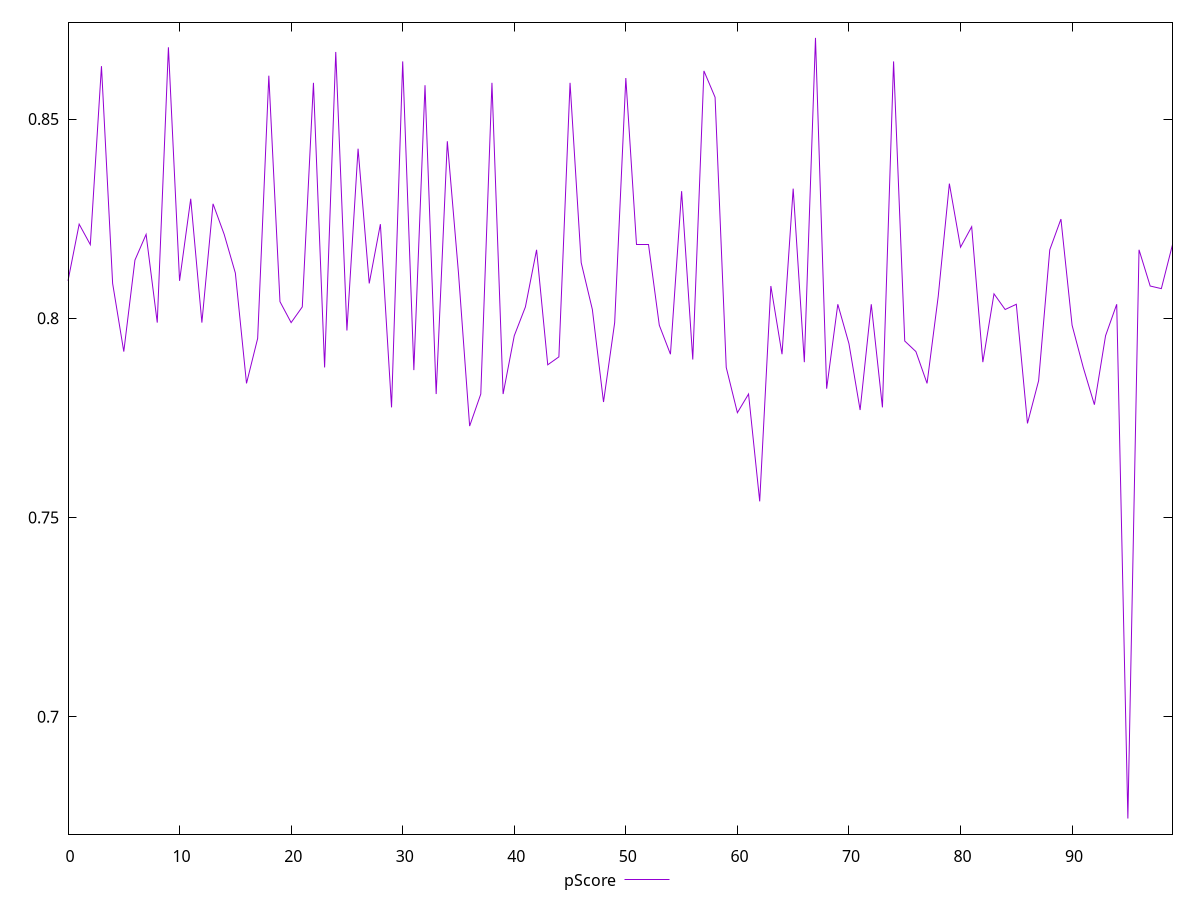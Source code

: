reset

$pScore <<EOF
0 0.809402636060828
1 0.8236195971132285
2 0.818478821112369
3 0.8632693970081604
4 0.8087506864660499
5 0.7916484516376057
6 0.8146010044928074
7 0.8210535555611554
8 0.7989178886164037
9 0.8680072404703056
10 0.809402636060828
11 0.8299948987315339
12 0.7989178886164037
13 0.8287245230509821
14 0.8210535555611554
15 0.8113556541937215
16 0.7836682712151056
17 0.7949584893006941
18 0.860880125577179
19 0.804174244527387
20 0.7989178886164037
21 0.8028626975320403
22 0.8590795068847735
23 0.7876644797935379
24 0.866827957789083
25 0.7969399599208062
26 0.842560368337856
27 0.8087506864660505
28 0.8236195971132285
29 0.7776527796847704
30 0.8644589997305396
31 0.7869992728245658
32 0.8584776742680301
33 0.7809977336954916
34 0.8444222521912246
35 0.8113556541937215
36 0.7729580013297322
37 0.7809977336954916
38 0.8590795068847735
39 0.7809977336954916
40 0.7956193665710207
41 0.8028626975320403
42 0.8171882776617283
43 0.7883293468796383
44 0.7903218710487705
45 0.8590795068847735
46 0.8139529215092329
47 0.8022062786365548
48 0.7789916398861572
49 0.7989178886164037
50 0.8602807370571537
51 0.818478821112369
52 0.818478821112369
53 0.7982589790964014
54 0.7909853407663718
55 0.8318959315329637
56 0.7896580462954726
57 0.8620764268753489
58 0.855456516325864
59 0.7876644797935379
60 0.7763127820275533
61 0.7809977336954916
62 0.7540638793185721
63 0.8080982718521827
64 0.7909853407663718
65 0.8325283837588102
66 0.7889938703081874
67 0.8703552313020714
68 0.7823336224866598
69 0.8035186874875309
70 0.7936355929325061
71 0.7769829212233461
72 0.8035186874875309
73 0.7776527796847704
74 0.8644589997305396
75 0.7942972301332238
76 0.7916484516376057
77 0.7836682712151056
78 0.8054840439158224
79 0.8337914242981777
80 0.8178338106025932
81 0.8229789163732684
82 0.7889938703081874
83 0.806138278271412
84 0.8022062786365548
85 0.8035186874875309
86 0.7736294901172684
87 0.7843351212960519
88 0.8171882776617283
89 0.824899274008682
90 0.7982589790964014
91 0.7876644797935379
92 0.7783223537845763
93 0.7956193665710207
94 0.8035186874875313
95 0.6744826876414973
96 0.8171882776617283
97 0.8080982718521827
98 0.807445396260825
99 0.818478821112369
EOF

set key outside below
set xrange [0:99]
set yrange [0.6705652367682858:0.8742726821752829]
set trange [0.6705652367682858:0.8742726821752829]
set terminal svg size 640, 500 enhanced background rgb 'white'
set output "reports/report_00033_2021-03-01T14-23-16.841Z/total-blocking-time/samples/astro-cached/pScore/values.svg"

plot $pScore title "pScore" with line

reset
